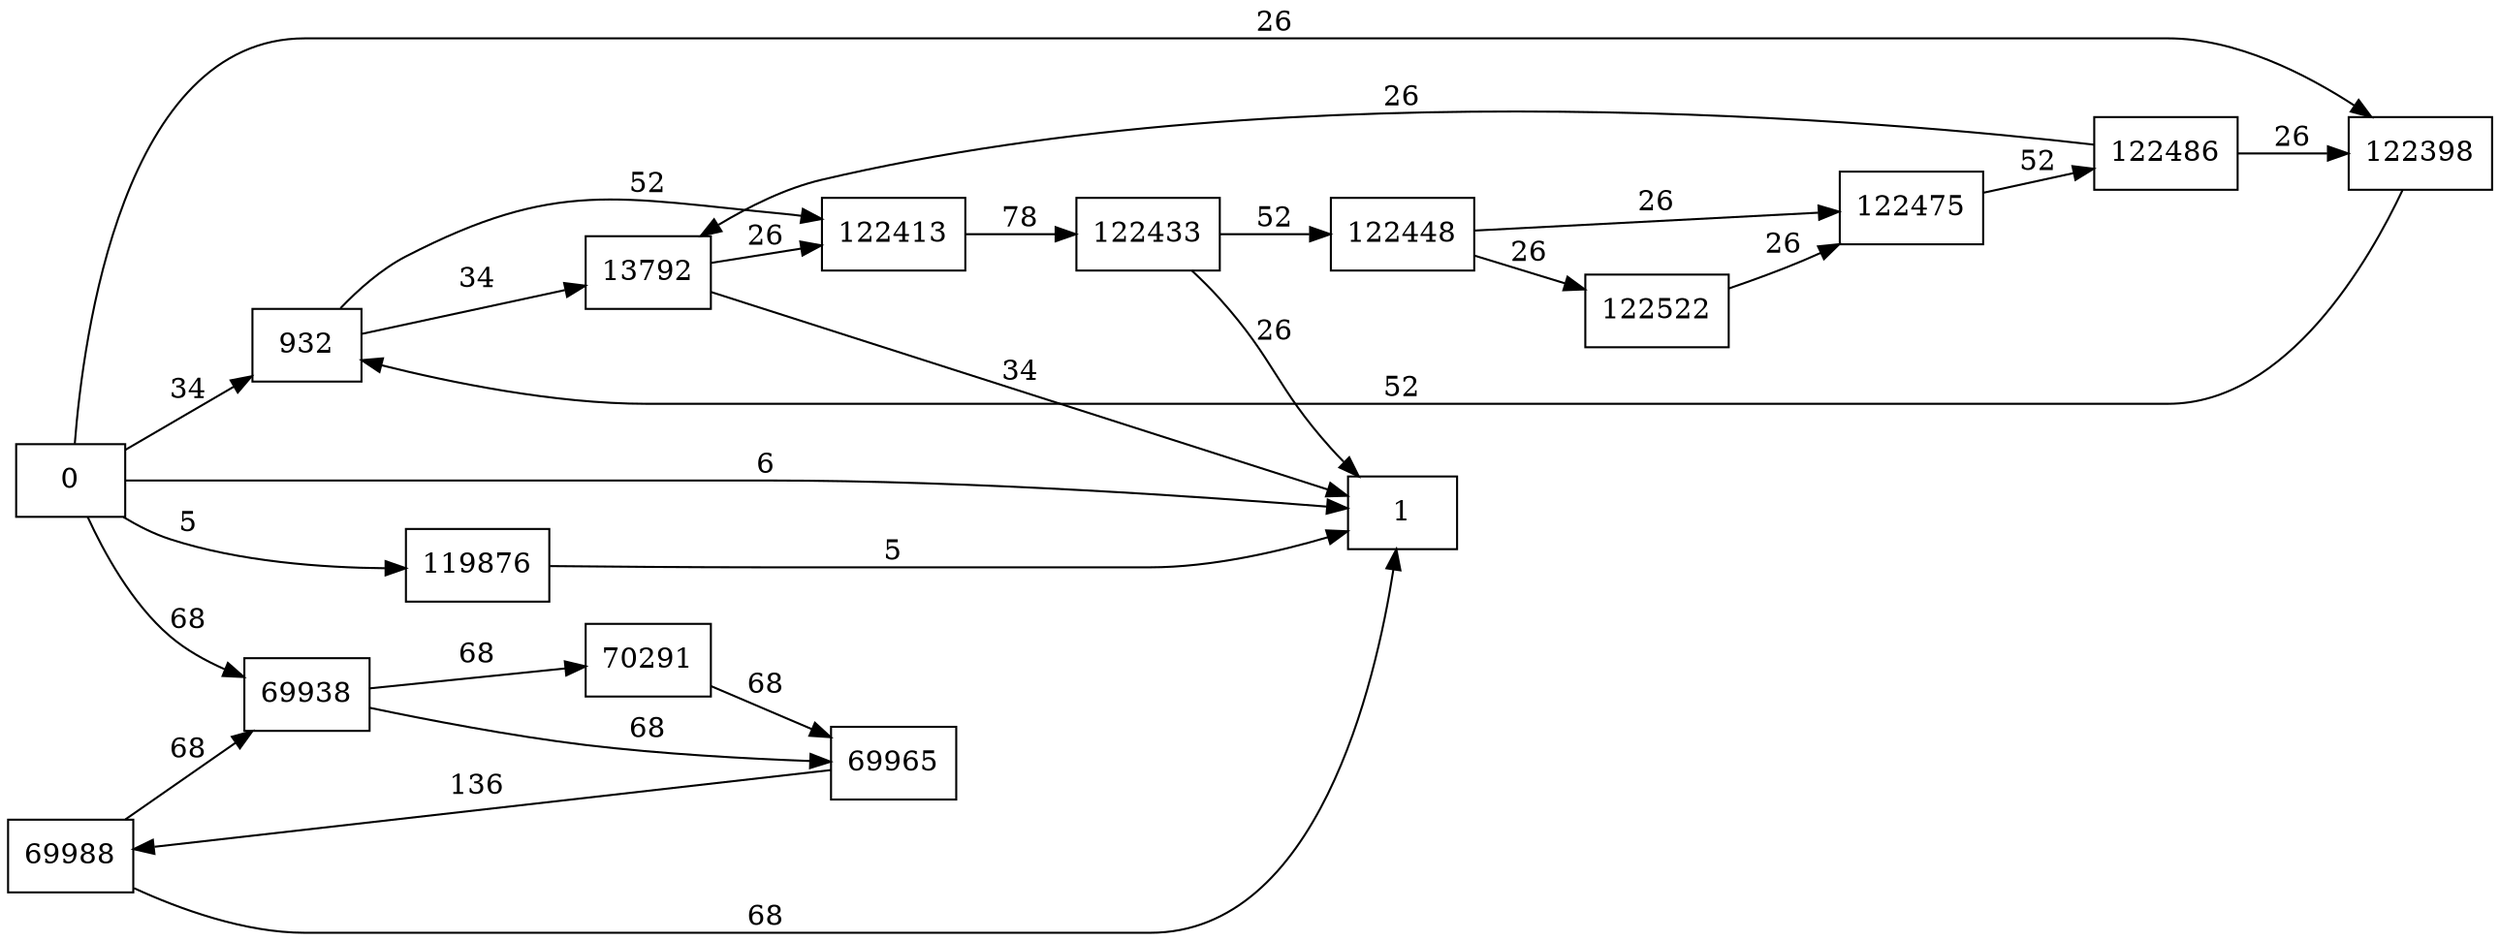 digraph {
	graph [rankdir=LR]
	node [shape=rectangle]
	932 -> 13792 [label=34]
	932 -> 122413 [label=52]
	13792 -> 1 [label=34]
	13792 -> 122413 [label=26]
	69938 -> 69965 [label=68]
	69938 -> 70291 [label=68]
	69965 -> 69988 [label=136]
	69988 -> 69938 [label=68]
	69988 -> 1 [label=68]
	70291 -> 69965 [label=68]
	119876 -> 1 [label=5]
	122398 -> 932 [label=52]
	122413 -> 122433 [label=78]
	122433 -> 122448 [label=52]
	122433 -> 1 [label=26]
	122448 -> 122475 [label=26]
	122448 -> 122522 [label=26]
	122475 -> 122486 [label=52]
	122486 -> 122398 [label=26]
	122486 -> 13792 [label=26]
	122522 -> 122475 [label=26]
	0 -> 932 [label=34]
	0 -> 1 [label=6]
	0 -> 69938 [label=68]
	0 -> 119876 [label=5]
	0 -> 122398 [label=26]
}
